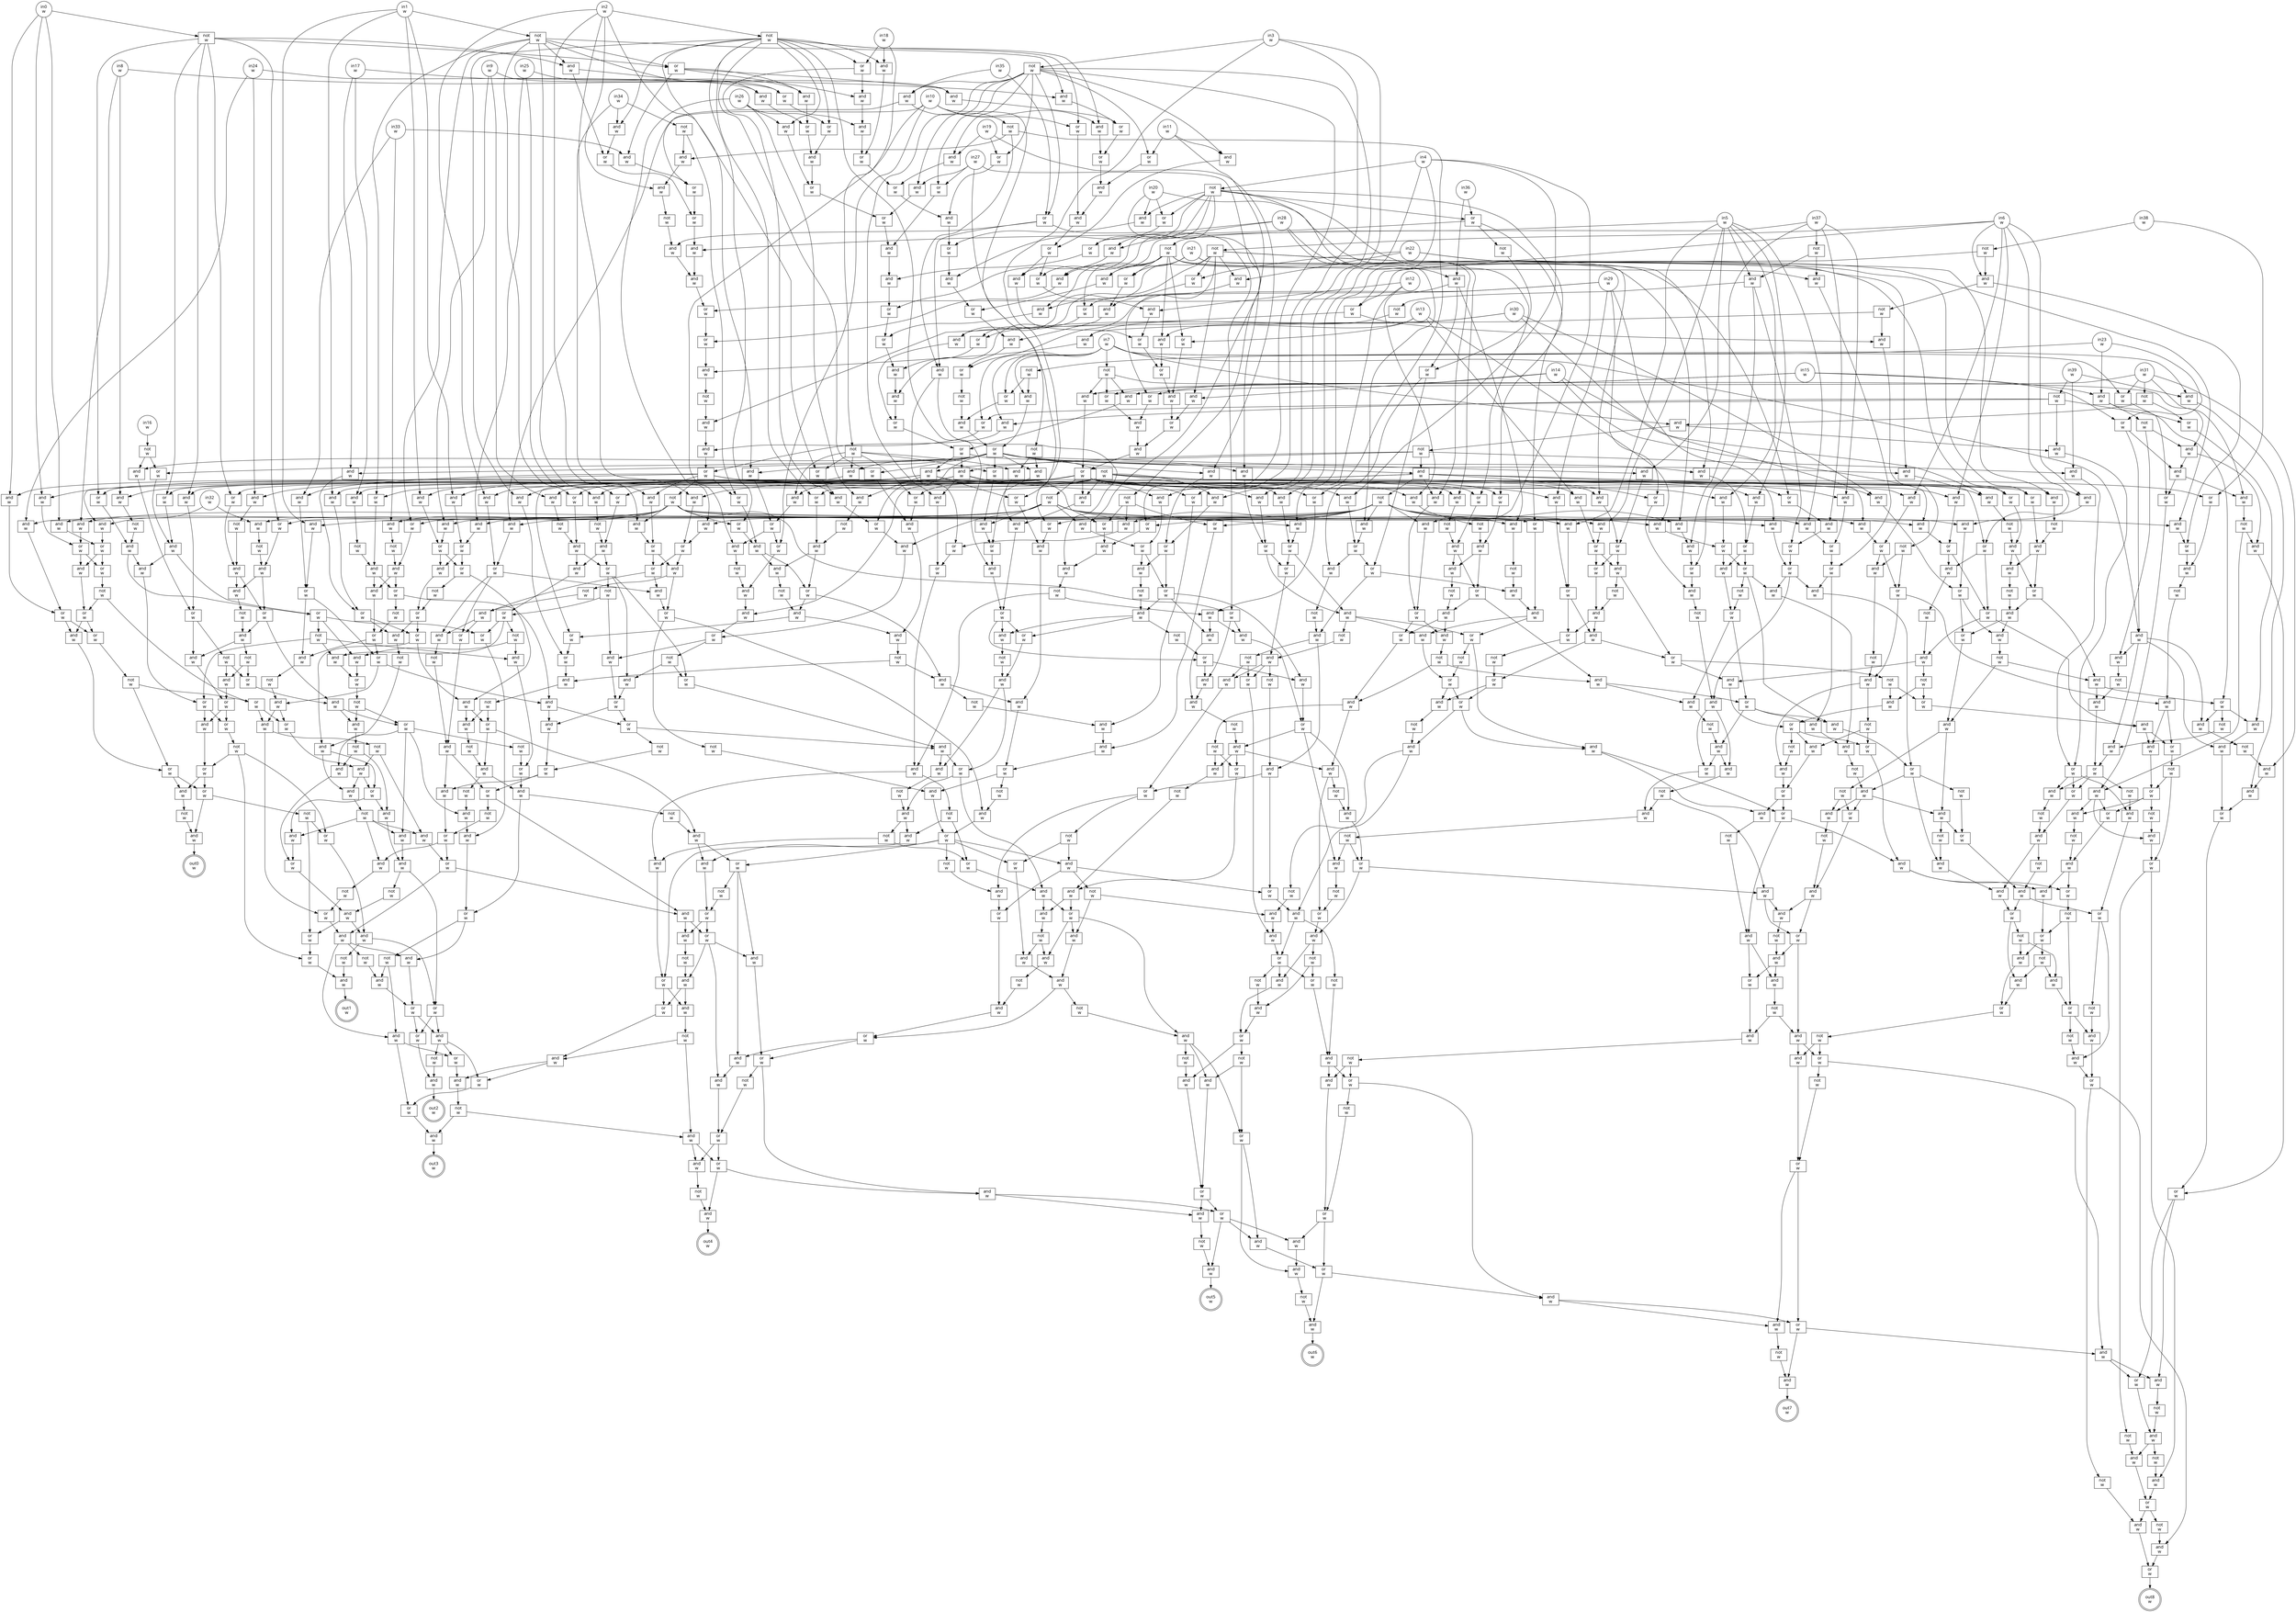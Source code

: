 digraph circuit{
	node [style = filled, fillcolor = white,shape=rect, fontname=geneva]
	g0 [label="in0\nw",shape=circle,fillcolor=white]
	g1 [label="in1\nw",shape=circle,fillcolor=white]
	g2 [label="in2\nw",shape=circle,fillcolor=white]
	g3 [label="in3\nw",shape=circle,fillcolor=white]
	g4 [label="in4\nw",shape=circle,fillcolor=white]
	g5 [label="in5\nw",shape=circle,fillcolor=white]
	g6 [label="in6\nw",shape=circle,fillcolor=white]
	g7 [label="in7\nw",shape=circle,fillcolor=white]
	g8 [label="in8\nw",shape=circle,fillcolor=white]
	g9 [label="in9\nw",shape=circle,fillcolor=white]
	g10 [label="in10\nw",shape=circle,fillcolor=white]
	g11 [label="in11\nw",shape=circle,fillcolor=white]
	g12 [label="in12\nw",shape=circle,fillcolor=white]
	g13 [label="in13\nw",shape=circle,fillcolor=white]
	g14 [label="in14\nw",shape=circle,fillcolor=white]
	g15 [label="in15\nw",shape=circle,fillcolor=white]
	g16 [label="in16\nw",shape=circle,fillcolor=white]
	g17 [label="in17\nw",shape=circle,fillcolor=white]
	g18 [label="in18\nw",shape=circle,fillcolor=white]
	g19 [label="in19\nw",shape=circle,fillcolor=white]
	g20 [label="in20\nw",shape=circle,fillcolor=white]
	g21 [label="in21\nw",shape=circle,fillcolor=white]
	g22 [label="in22\nw",shape=circle,fillcolor=white]
	g23 [label="in23\nw",shape=circle,fillcolor=white]
	g24 [label="in24\nw",shape=circle,fillcolor=white]
	g25 [label="in25\nw",shape=circle,fillcolor=white]
	g26 [label="in26\nw",shape=circle,fillcolor=white]
	g27 [label="in27\nw",shape=circle,fillcolor=white]
	g28 [label="in28\nw",shape=circle,fillcolor=white]
	g29 [label="in29\nw",shape=circle,fillcolor=white]
	g30 [label="in30\nw",shape=circle,fillcolor=white]
	g31 [label="in31\nw",shape=circle,fillcolor=white]
	g32 [label="in32\nw",shape=circle,fillcolor=white]
	g33 [label="in33\nw",shape=circle,fillcolor=white]
	g34 [label="in34\nw",shape=circle,fillcolor=white]
	g35 [label="in35\nw",shape=circle,fillcolor=white]
	g36 [label="in36\nw",shape=circle,fillcolor=white]
	g37 [label="in37\nw",shape=circle,fillcolor=white]
	g38 [label="in38\nw",shape=circle,fillcolor=white]
	g39 [label="in39\nw",shape=circle,fillcolor=white]
	g40 [label="not\nw",fillcolor=white]
	g41 [label="not\nw",fillcolor=white]
	g42 [label="not\nw",fillcolor=white]
	g43 [label="not\nw",fillcolor=white]
	g44 [label="not\nw",fillcolor=white]
	g45 [label="or\nw",fillcolor=white]
	g46 [label="not\nw",fillcolor=white]
	g47 [label="not\nw",fillcolor=white]
	g48 [label="not\nw",fillcolor=white]
	g49 [label="not\nw",fillcolor=white]
	g50 [label="or\nw",fillcolor=white]
	g51 [label="and\nw",fillcolor=white]
	g52 [label="not\nw",fillcolor=white]
	g53 [label="not\nw",fillcolor=white]
	g54 [label="and\nw",fillcolor=white]
	g55 [label="and\nw",fillcolor=white]
	g56 [label="and\nw",fillcolor=white]
	g57 [label="not\nw",fillcolor=white]
	g58 [label="and\nw",fillcolor=white]
	g59 [label="or\nw",fillcolor=white]
	g60 [label="or\nw",fillcolor=white]
	g61 [label="and\nw",fillcolor=white]
	g62 [label="or\nw",fillcolor=white]
	g63 [label="and\nw",fillcolor=white]
	g64 [label="or\nw",fillcolor=white]
	g65 [label="and\nw",fillcolor=white]
	g66 [label="and\nw",fillcolor=white]
	g67 [label="not\nw",fillcolor=white]
	g68 [label="and\nw",fillcolor=white]
	g69 [label="not\nw",fillcolor=white]
	g70 [label="and\nw",fillcolor=white]
	g71 [label="or\nw",fillcolor=white]
	g72 [label="and\nw",fillcolor=white]
	g73 [label="and\nw",fillcolor=white]
	g74 [label="and\nw",fillcolor=white]
	g75 [label="and\nw",fillcolor=white]
	g76 [label="not\nw",fillcolor=white]
	g77 [label="or\nw",fillcolor=white]
	g78 [label="and\nw",fillcolor=white]
	g79 [label="and\nw",fillcolor=white]
	g80 [label="not\nw",fillcolor=white]
	g81 [label="or\nw",fillcolor=white]
	g82 [label="and\nw",fillcolor=white]
	g83 [label="or\nw",fillcolor=white]
	g84 [label="and\nw",fillcolor=white]
	g85 [label="and\nw",fillcolor=white]
	g86 [label="or\nw",fillcolor=white]
	g87 [label="and\nw",fillcolor=white]
	g88 [label="or\nw",fillcolor=white]
	g89 [label="and\nw",fillcolor=white]
	g90 [label="not\nw",fillcolor=white]
	g91 [label="and\nw",fillcolor=white]
	g92 [label="not\nw",fillcolor=white]
	g93 [label="and\nw",fillcolor=white]
	g94 [label="not\nw",fillcolor=white]
	g95 [label="and\nw",fillcolor=white]
	g96 [label="not\nw",fillcolor=white]
	g97 [label="and\nw",fillcolor=white]
	g98 [label="or\nw",fillcolor=white]
	g99 [label="and\nw",fillcolor=white]
	g100 [label="or\nw",fillcolor=white]
	g101 [label="and\nw",fillcolor=white]
	g102 [label="or\nw",fillcolor=white]
	g103 [label="and\nw",fillcolor=white]
	g104 [label="and\nw",fillcolor=white]
	g105 [label="and\nw",fillcolor=white]
	g106 [label="not\nw",fillcolor=white]
	g107 [label="or\nw",fillcolor=white]
	g108 [label="and\nw",fillcolor=white]
	g109 [label="and\nw",fillcolor=white]
	g110 [label="or\nw",fillcolor=white]
	g111 [label="not\nw",fillcolor=white]
	g112 [label="or\nw",fillcolor=white]
	g113 [label="or\nw",fillcolor=white]
	g114 [label="and\nw",fillcolor=white]
	g115 [label="not\nw",fillcolor=white]
	g116 [label="and\nw",fillcolor=white]
	g117 [label="or\nw",fillcolor=white]
	g118 [label="and\nw",fillcolor=white]
	g119 [label="not\nw",fillcolor=white]
	g120 [label="and\nw",fillcolor=white]
	g121 [label="or\nw",fillcolor=white]
	g122 [label="and\nw",fillcolor=white]
	g123 [label="or\nw",fillcolor=white]
	g124 [label="and\nw",fillcolor=white]
	g125 [label="or\nw",fillcolor=white]
	g126 [label="and\nw",fillcolor=white]
	g127 [label="not\nw",fillcolor=white]
	g128 [label="or\nw",fillcolor=white]
	g129 [label="and\nw",fillcolor=white]
	g130 [label="and\nw",fillcolor=white]
	g131 [label="and\nw",fillcolor=white]
	g132 [label="or\nw",fillcolor=white]
	g133 [label="or\nw",fillcolor=white]
	g134 [label="and\nw",fillcolor=white]
	g135 [label="and\nw",fillcolor=white]
	g136 [label="not\nw",fillcolor=white]
	g137 [label="and\nw",fillcolor=white]
	g138 [label="or\nw",fillcolor=white]
	g139 [label="and\nw",fillcolor=white]
	g140 [label="not\nw",fillcolor=white]
	g141 [label="and\nw",fillcolor=white]
	g142 [label="and\nw",fillcolor=white]
	g143 [label="not\nw",fillcolor=white]
	g144 [label="or\nw",fillcolor=white]
	g145 [label="and\nw",fillcolor=white]
	g146 [label="or\nw",fillcolor=white]
	g147 [label="and\nw",fillcolor=white]
	g148 [label="or\nw",fillcolor=white]
	g149 [label="or\nw",fillcolor=white]
	g150 [label="and\nw",fillcolor=white]
	g151 [label="and\nw",fillcolor=white]
	g152 [label="or\nw",fillcolor=white]
	g153 [label="or\nw",fillcolor=white]
	g154 [label="and\nw",fillcolor=white]
	g155 [label="and\nw",fillcolor=white]
	g156 [label="or\nw",fillcolor=white]
	g157 [label="or\nw",fillcolor=white]
	g158 [label="and\nw",fillcolor=white]
	g159 [label="and\nw",fillcolor=white]
	g160 [label="not\nw",fillcolor=white]
	g161 [label="or\nw",fillcolor=white]
	g162 [label="and\nw",fillcolor=white]
	g163 [label="not\nw",fillcolor=white]
	g164 [label="and\nw",fillcolor=white]
	g165 [label="or\nw",fillcolor=white]
	g166 [label="and\nw",fillcolor=white]
	g167 [label="or\nw",fillcolor=white]
	g168 [label="and\nw",fillcolor=white]
	g169 [label="and\nw",fillcolor=white]
	g170 [label="and\nw",fillcolor=white]
	g171 [label="and\nw",fillcolor=white]
	g172 [label="and\nw",fillcolor=white]
	g173 [label="not\nw",fillcolor=white]
	g174 [label="or\nw",fillcolor=white]
	g175 [label="and\nw",fillcolor=white]
	g176 [label="and\nw",fillcolor=white]
	g177 [label="and\nw",fillcolor=white]
	g178 [label="not\nw",fillcolor=white]
	g179 [label="and\nw",fillcolor=white]
	g180 [label="or\nw",fillcolor=white]
	g181 [label="and\nw",fillcolor=white]
	g182 [label="or\nw",fillcolor=white]
	g183 [label="and\nw",fillcolor=white]
	g184 [label="or\nw",fillcolor=white]
	g185 [label="or\nw",fillcolor=white]
	g186 [label="and\nw",fillcolor=white]
	g187 [label="and\nw",fillcolor=white]
	g188 [label="or\nw",fillcolor=white]
	g189 [label="or\nw",fillcolor=white]
	g190 [label="or\nw",fillcolor=white]
	g191 [label="and\nw",fillcolor=white]
	g192 [label="and\nw",fillcolor=white]
	g193 [label="not\nw",fillcolor=white]
	g194 [label="and\nw",fillcolor=white]
	g195 [label="not\nw",fillcolor=white]
	g196 [label="and\nw",fillcolor=white]
	g197 [label="and\nw",fillcolor=white]
	g198 [label="or\nw",fillcolor=white]
	g199 [label="and\nw",fillcolor=white]
	g200 [label="not\nw",fillcolor=white]
	g201 [label="or\nw",fillcolor=white]
	g202 [label="and\nw",fillcolor=white]
	g203 [label="not\nw",fillcolor=white]
	g204 [label="and\nw",fillcolor=white]
	g205 [label="or\nw",fillcolor=white]
	g206 [label="and\nw",fillcolor=white]
	g207 [label="and\nw",fillcolor=white]
	g208 [label="and\nw",fillcolor=white]
	g209 [label="or\nw",fillcolor=white]
	g210 [label="and\nw",fillcolor=white]
	g211 [label="and\nw",fillcolor=white]
	g212 [label="or\nw",fillcolor=white]
	g213 [label="and\nw",fillcolor=white]
	g214 [label="or\nw",fillcolor=white]
	g215 [label="or\nw",fillcolor=white]
	g216 [label="and\nw",fillcolor=white]
	g217 [label="and\nw",fillcolor=white]
	g218 [label="or\nw",fillcolor=white]
	g219 [label="or\nw",fillcolor=white]
	g220 [label="and\nw",fillcolor=white]
	g221 [label="or\nw",fillcolor=white]
	g222 [label="or\nw",fillcolor=white]
	g223 [label="or\nw",fillcolor=white]
	g224 [label="and\nw",fillcolor=white]
	g225 [label="not\nw",fillcolor=white]
	g226 [label="and\nw",fillcolor=white]
	g227 [label="and\nw",fillcolor=white]
	g228 [label="or\nw",fillcolor=white]
	g229 [label="and\nw",fillcolor=white]
	g230 [label="not\nw",fillcolor=white]
	g231 [label="or\nw",fillcolor=white]
	g232 [label="and\nw",fillcolor=white]
	g233 [label="not\nw",fillcolor=white]
	g234 [label="and\nw",fillcolor=white]
	g235 [label="or\nw",fillcolor=white]
	g236 [label="and\nw",fillcolor=white]
	g237 [label="or\nw",fillcolor=white]
	g238 [label="or\nw",fillcolor=white]
	g239 [label="and\nw",fillcolor=white]
	g240 [label="and\nw",fillcolor=white]
	g241 [label="or\nw",fillcolor=white]
	g242 [label="or\nw",fillcolor=white]
	g243 [label="and\nw",fillcolor=white]
	g244 [label="and\nw",fillcolor=white]
	g245 [label="or\nw",fillcolor=white]
	g246 [label="or\nw",fillcolor=white]
	g247 [label="and\nw",fillcolor=white]
	g248 [label="or\nw",fillcolor=white]
	g249 [label="and\nw",fillcolor=white]
	g250 [label="or\nw",fillcolor=white]
	g251 [label="not\nw",fillcolor=white]
	g252 [label="and\nw",fillcolor=white]
	g253 [label="and\nw",fillcolor=white]
	g254 [label="and\nw",fillcolor=white]
	g255 [label="and\nw",fillcolor=white]
	g256 [label="and\nw",fillcolor=white]
	g257 [label="and\nw",fillcolor=white]
	g258 [label="and\nw",fillcolor=white]
	g259 [label="and\nw",fillcolor=white]
	g260 [label="and\nw",fillcolor=white]
	g261 [label="or\nw",fillcolor=white]
	g262 [label="and\nw",fillcolor=white]
	g263 [label="not\nw",fillcolor=white]
	g264 [label="and\nw",fillcolor=white]
	g265 [label="or\nw",fillcolor=white]
	g266 [label="and\nw",fillcolor=white]
	g267 [label="or\nw",fillcolor=white]
	g268 [label="not\nw",fillcolor=white]
	g269 [label="or\nw",fillcolor=white]
	g270 [label="or\nw",fillcolor=white]
	g271 [label="and\nw",fillcolor=white]
	g272 [label="not\nw",fillcolor=white]
	g273 [label="and\nw",fillcolor=white]
	g274 [label="or\nw",fillcolor=white]
	g275 [label="not\nw",fillcolor=white]
	g276 [label="and\nw",fillcolor=white]
	g277 [label="or\nw",fillcolor=white]
	g278 [label="not\nw",fillcolor=white]
	g279 [label="and\nw",fillcolor=white]
	g280 [label="or\nw",fillcolor=white]
	g281 [label="and\nw",fillcolor=white]
	g282 [label="or\nw",fillcolor=white]
	g283 [label="or\nw",fillcolor=white]
	g284 [label="and\nw",fillcolor=white]
	g285 [label="not\nw",fillcolor=white]
	g286 [label="and\nw",fillcolor=white]
	g287 [label="and\nw",fillcolor=white]
	g288 [label="or\nw",fillcolor=white]
	g289 [label="and\nw",fillcolor=white]
	g290 [label="or\nw",fillcolor=white]
	g291 [label="and\nw",fillcolor=white]
	g292 [label="or\nw",fillcolor=white]
	g293 [label="and\nw",fillcolor=white]
	g294 [label="or\nw",fillcolor=white]
	g295 [label="or\nw",fillcolor=white]
	g296 [label="and\nw",fillcolor=white]
	g297 [label="not\nw",fillcolor=white]
	g298 [label="and\nw",fillcolor=white]
	g299 [label="and\nw",fillcolor=white]
	g300 [label="and\nw",fillcolor=white]
	g301 [label="or\nw",fillcolor=white]
	g302 [label="or\nw",fillcolor=white]
	g303 [label="and\nw",fillcolor=white]
	g304 [label="and\nw",fillcolor=white]
	g305 [label="or\nw",fillcolor=white]
	g306 [label="or\nw",fillcolor=white]
	g307 [label="and\nw",fillcolor=white]
	g308 [label="not\nw",fillcolor=white]
	g309 [label="and\nw",fillcolor=white]
	g310 [label="and\nw",fillcolor=white]
	g311 [label="or\nw",fillcolor=white]
	g312 [label="not\nw",fillcolor=white]
	g313 [label="and\nw",fillcolor=white]
	g314 [label="and\nw",fillcolor=white]
	g315 [label="not\nw",fillcolor=white]
	g316 [label="and\nw",fillcolor=white]
	g317 [label="and\nw",fillcolor=white]
	g318 [label="not\nw",fillcolor=white]
	g319 [label="or\nw",fillcolor=white]
	g320 [label="and\nw",fillcolor=white]
	g321 [label="and\nw",fillcolor=white]
	g322 [label="or\nw",fillcolor=white]
	g323 [label="or\nw",fillcolor=white]
	g324 [label="or\nw",fillcolor=white]
	g325 [label="and\nw",fillcolor=white]
	g326 [label="not\nw",fillcolor=white]
	g327 [label="and\nw",fillcolor=white]
	g328 [label="and\nw",fillcolor=white]
	g329 [label="and\nw",fillcolor=white]
	g330 [label="and\nw",fillcolor=white]
	g331 [label="or\nw",fillcolor=white]
	g332 [label="and\nw",fillcolor=white]
	g333 [label="or\nw",fillcolor=white]
	g334 [label="and\nw",fillcolor=white]
	g335 [label="or\nw",fillcolor=white]
	g336 [label="not\nw",fillcolor=white]
	g337 [label="or\nw",fillcolor=white]
	g338 [label="and\nw",fillcolor=white]
	g339 [label="or\nw",fillcolor=white]
	g340 [label="not\nw",fillcolor=white]
	g341 [label="or\nw",fillcolor=white]
	g342 [label="or\nw",fillcolor=white]
	g343 [label="and\nw",fillcolor=white]
	g344 [label="or\nw",fillcolor=white]
	g345 [label="and\nw",fillcolor=white]
	g346 [label="or\nw",fillcolor=white]
	g347 [label="or\nw",fillcolor=white]
	g348 [label="and\nw",fillcolor=white]
	g349 [label="and\nw",fillcolor=white]
	g350 [label="or\nw",fillcolor=white]
	g351 [label="not\nw",fillcolor=white]
	g352 [label="not\nw",fillcolor=white]
	g353 [label="and\nw",fillcolor=white]
	g354 [label="and\nw",fillcolor=white]
	g355 [label="not\nw",fillcolor=white]
	g356 [label="or\nw",fillcolor=white]
	g357 [label="and\nw",fillcolor=white]
	g358 [label="or\nw",fillcolor=white]
	g359 [label="and\nw",fillcolor=white]
	g360 [label="or\nw",fillcolor=white]
	g361 [label="and\nw",fillcolor=white]
	g362 [label="not\nw",fillcolor=white]
	g363 [label="and\nw",fillcolor=white]
	g364 [label="or\nw",fillcolor=white]
	g365 [label="and\nw",fillcolor=white]
	g366 [label="and\nw",fillcolor=white]
	g367 [label="and\nw",fillcolor=white]
	g368 [label="or\nw",fillcolor=white]
	g369 [label="or\nw",fillcolor=white]
	g370 [label="and\nw",fillcolor=white]
	g371 [label="or\nw",fillcolor=white]
	g372 [label="and\nw",fillcolor=white]
	g373 [label="not\nw",fillcolor=white]
	g374 [label="and\nw",fillcolor=white]
	g375 [label="or\nw",fillcolor=white]
	g376 [label="and\nw",fillcolor=white]
	g377 [label="or\nw",fillcolor=white]
	g378 [label="or\nw",fillcolor=white]
	g379 [label="and\nw",fillcolor=white]
	g380 [label="or\nw",fillcolor=white]
	g381 [label="and\nw",fillcolor=white]
	g382 [label="or\nw",fillcolor=white]
	g383 [label="and\nw",fillcolor=white]
	g384 [label="or\nw",fillcolor=white]
	g385 [label="not\nw",fillcolor=white]
	g386 [label="and\nw",fillcolor=white]
	g387 [label="or\nw",fillcolor=white]
	g388 [label="not\nw",fillcolor=white]
	g389 [label="and\nw",fillcolor=white]
	g390 [label="or\nw",fillcolor=white]
	g391 [label="and\nw",fillcolor=white]
	g392 [label="not\nw",fillcolor=white]
	g393 [label="and\nw",fillcolor=white]
	g394 [label="or\nw",fillcolor=white]
	g395 [label="not\nw",fillcolor=white]
	g396 [label="and\nw",fillcolor=white]
	g397 [label="or\nw",fillcolor=white]
	g398 [label="and\nw",fillcolor=white]
	g399 [label="not\nw",fillcolor=white]
	g400 [label="or\nw",fillcolor=white]
	g401 [label="and\nw",fillcolor=white]
	g402 [label="and\nw",fillcolor=white]
	g403 [label="not\nw",fillcolor=white]
	g404 [label="or\nw",fillcolor=white]
	g405 [label="and\nw",fillcolor=white]
	g406 [label="and\nw",fillcolor=white]
	g407 [label="and\nw",fillcolor=white]
	g408 [label="and\nw",fillcolor=white]
	g409 [label="or\nw",fillcolor=white]
	g410 [label="and\nw",fillcolor=white]
	g411 [label="and\nw",fillcolor=white]
	g412 [label="and\nw",fillcolor=white]
	g413 [label="or\nw",fillcolor=white]
	g414 [label="and\nw",fillcolor=white]
	g415 [label="not\nw",fillcolor=white]
	g416 [label="and\nw",fillcolor=white]
	g417 [label="or\nw",fillcolor=white]
	g418 [label="and\nw",fillcolor=white]
	g419 [label="not\nw",fillcolor=white]
	g420 [label="and\nw",fillcolor=white]
	g421 [label="and\nw",fillcolor=white]
	g422 [label="not\nw",fillcolor=white]
	g423 [label="and\nw",fillcolor=white]
	g424 [label="or\nw",fillcolor=white]
	g425 [label="and\nw",fillcolor=white]
	g426 [label="not\nw",fillcolor=white]
	g427 [label="and\nw",fillcolor=white]
	g428 [label="and\nw",fillcolor=white]
	g429 [label="and\nw",fillcolor=white]
	g430 [label="and\nw",fillcolor=white]
	g431 [label="or\nw",fillcolor=white]
	g432 [label="and\nw",fillcolor=white]
	g433 [label="not\nw",fillcolor=white]
	g434 [label="and\nw",fillcolor=white]
	g435 [label="or\nw",fillcolor=white]
	g436 [label="and\nw",fillcolor=white]
	g437 [label="not\nw",fillcolor=white]
	g438 [label="and\nw",fillcolor=white]
	g439 [label="and\nw",fillcolor=white]
	g440 [label="not\nw",fillcolor=white]
	g441 [label="and\nw",fillcolor=white]
	g442 [label="and\nw",fillcolor=white]
	g443 [label="or\nw",fillcolor=white]
	g444 [label="and\nw",fillcolor=white]
	g445 [label="and\nw",fillcolor=white]
	g446 [label="and\nw",fillcolor=white]
	g447 [label="not\nw",fillcolor=white]
	g448 [label="and\nw",fillcolor=white]
	g449 [label="and\nw",fillcolor=white]
	g450 [label="or\nw",fillcolor=white]
	g451 [label="or\nw",fillcolor=white]
	g452 [label="not\nw",fillcolor=white]
	g453 [label="and\nw",fillcolor=white]
	g454 [label="or\nw",fillcolor=white]
	g455 [label="or\nw",fillcolor=white]
	g456 [label="and\nw",fillcolor=white]
	g457 [label="not\nw",fillcolor=white]
	g458 [label="and\nw",fillcolor=white]
	g459 [label="not\nw",fillcolor=white]
	g460 [label="not\nw",fillcolor=white]
	g461 [label="and\nw",fillcolor=white]
	g462 [label="or\nw",fillcolor=white]
	g463 [label="and\nw",fillcolor=white]
	g464 [label="not\nw",fillcolor=white]
	g465 [label="or\nw",fillcolor=white]
	g466 [label="and\nw",fillcolor=white]
	g467 [label="and\nw",fillcolor=white]
	g468 [label="or\nw",fillcolor=white]
	g469 [label="and\nw",fillcolor=white]
	g470 [label="not\nw",fillcolor=white]
	g471 [label="or\nw",fillcolor=white]
	g472 [label="and\nw",fillcolor=white]
	g473 [label="or\nw",fillcolor=white]
	g474 [label="and\nw",fillcolor=white]
	g475 [label="not\nw",fillcolor=white]
	g476 [label="and\nw",fillcolor=white]
	g477 [label="and\nw",fillcolor=white]
	g478 [label="and\nw",fillcolor=white]
	g479 [label="or\nw",fillcolor=white]
	g480 [label="and\nw",fillcolor=white]
	g481 [label="and\nw",fillcolor=white]
	g482 [label="or\nw",fillcolor=white]
	g483 [label="or\nw",fillcolor=white]
	g484 [label="and\nw",fillcolor=white]
	g485 [label="not\nw",fillcolor=white]
	g486 [label="and\nw",fillcolor=white]
	g487 [label="and\nw",fillcolor=white]
	g488 [label="or\nw",fillcolor=white]
	g489 [label="and\nw",fillcolor=white]
	g490 [label="not\nw",fillcolor=white]
	g491 [label="and\nw",fillcolor=white]
	g492 [label="or\nw",fillcolor=white]
	g493 [label="and\nw",fillcolor=white]
	g494 [label="or\nw",fillcolor=white]
	g495 [label="not\nw",fillcolor=white]
	g496 [label="or\nw",fillcolor=white]
	g497 [label="and\nw",fillcolor=white]
	g498 [label="or\nw",fillcolor=white]
	g499 [label="not\nw",fillcolor=white]
	g500 [label="or\nw",fillcolor=white]
	g501 [label="or\nw",fillcolor=white]
	g502 [label="and\nw",fillcolor=white]
	g503 [label="and\nw",fillcolor=white]
	g504 [label="not\nw",fillcolor=white]
	g505 [label="or\nw",fillcolor=white]
	g506 [label="and\nw",fillcolor=white]
	g507 [label="not\nw",fillcolor=white]
	g508 [label="or\nw",fillcolor=white]
	g509 [label="and\nw",fillcolor=white]
	g510 [label="and\nw",fillcolor=white]
	g511 [label="or\nw",fillcolor=white]
	g512 [label="or\nw",fillcolor=white]
	g513 [label="or\nw",fillcolor=white]
	g514 [label="and\nw",fillcolor=white]
	g515 [label="and\nw",fillcolor=white]
	g516 [label="not\nw",fillcolor=white]
	g517 [label="and\nw",fillcolor=white]
	g518 [label="not\nw",fillcolor=white]
	g519 [label="and\nw",fillcolor=white]
	g520 [label="not\nw",fillcolor=white]
	g521 [label="or\nw",fillcolor=white]
	g522 [label="and\nw",fillcolor=white]
	g523 [label="not\nw",fillcolor=white]
	g524 [label="and\nw",fillcolor=white]
	g525 [label="and\nw",fillcolor=white]
	g526 [label="not\nw",fillcolor=white]
	g527 [label="and\nw",fillcolor=white]
	g528 [label="and\nw",fillcolor=white]
	g529 [label="or\nw",fillcolor=white]
	g530 [label="and\nw",fillcolor=white]
	g531 [label="not\nw",fillcolor=white]
	g532 [label="and\nw",fillcolor=white]
	g533 [label="or\nw",fillcolor=white]
	g534 [label="not\nw",fillcolor=white]
	g535 [label="or\nw",fillcolor=white]
	g536 [label="and\nw",fillcolor=white]
	g537 [label="and\nw",fillcolor=white]
	g538 [label="or\nw",fillcolor=white]
	g539 [label="and\nw",fillcolor=white]
	g540 [label="or\nw",fillcolor=white]
	g541 [label="and\nw",fillcolor=white]
	g542 [label="or\nw",fillcolor=white]
	g543 [label="and\nw",fillcolor=white]
	g544 [label="not\nw",fillcolor=white]
	g545 [label="or\nw",fillcolor=white]
	g546 [label="and\nw",fillcolor=white]
	g547 [label="not\nw",fillcolor=white]
	g548 [label="or\nw",fillcolor=white]
	g549 [label="and\nw",fillcolor=white]
	g550 [label="or\nw",fillcolor=white]
	g551 [label="and\nw",fillcolor=white]
	g552 [label="not\nw",fillcolor=white]
	g553 [label="and\nw",fillcolor=white]
	g554 [label="or\nw",fillcolor=white]
	g555 [label="and\nw",fillcolor=white]
	g556 [label="not\nw",fillcolor=white]
	g557 [label="and\nw",fillcolor=white]
	g558 [label="and\nw",fillcolor=white]
	g559 [label="not\nw",fillcolor=white]
	g560 [label="and\nw",fillcolor=white]
	g561 [label="or\nw",fillcolor=white]
	g562 [label="or\nw",fillcolor=white]
	g563 [label="and\nw",fillcolor=white]
	g564 [label="and\nw",fillcolor=white]
	g565 [label="or\nw",fillcolor=white]
	g566 [label="and\nw",fillcolor=white]
	g567 [label="and\nw",fillcolor=white]
	g568 [label="not\nw",fillcolor=white]
	g569 [label="and\nw",fillcolor=white]
	g570 [label="or\nw",fillcolor=white]
	g571 [label="and\nw",fillcolor=white]
	g572 [label="not\nw",fillcolor=white]
	g573 [label="and\nw",fillcolor=white]
	g574 [label="or\nw",fillcolor=white]
	g575 [label="and\nw",fillcolor=white]
	g576 [label="not\nw",fillcolor=white]
	g577 [label="and\nw",fillcolor=white]
	g578 [label="not\nw",fillcolor=white]
	g579 [label="and\nw",fillcolor=white]
	g580 [label="not\nw",fillcolor=white]
	g581 [label="and\nw",fillcolor=white]
	g582 [label="and\nw",fillcolor=white]
	g583 [label="or\nw",fillcolor=white]
	g584 [label="and\nw",fillcolor=white]
	g585 [label="and\nw",fillcolor=white]
	g586 [label="or\nw",fillcolor=white]
	g587 [label="not\nw",fillcolor=white]
	g588 [label="or\nw",fillcolor=white]
	g589 [label="not\nw",fillcolor=white]
	g590 [label="or\nw",fillcolor=white]
	g591 [label="and\nw",fillcolor=white]
	g592 [label="and\nw",fillcolor=white]
	g593 [label="or\nw",fillcolor=white]
	g594 [label="not\nw",fillcolor=white]
	g595 [label="and\nw",fillcolor=white]
	g596 [label="or\nw",fillcolor=white]
	g597 [label="and\nw",fillcolor=white]
	g598 [label="not\nw",fillcolor=white]
	g599 [label="and\nw",fillcolor=white]
	g600 [label="or\nw",fillcolor=white]
	g601 [label="and\nw",fillcolor=white]
	g602 [label="not\nw",fillcolor=white]
	g603 [label="and\nw",fillcolor=white]
	g604 [label="or\nw",fillcolor=white]
	g605 [label="and\nw",fillcolor=white]
	g606 [label="and\nw",fillcolor=white]
	g607 [label="or\nw",fillcolor=white]
	g608 [label="not\nw",fillcolor=white]
	g609 [label="and\nw",fillcolor=white]
	g610 [label="not\nw",fillcolor=white]
	g611 [label="or\nw",fillcolor=white]
	g612 [label="and\nw",fillcolor=white]
	g613 [label="or\nw",fillcolor=white]
	g614 [label="and\nw",fillcolor=white]
	g615 [label="not\nw",fillcolor=white]
	g616 [label="or\nw",fillcolor=white]
	g617 [label="and\nw",fillcolor=white]
	g618 [label="and\nw",fillcolor=white]
	g619 [label="or\nw",fillcolor=white]
	g620 [label="not\nw",fillcolor=white]
	g621 [label="or\nw",fillcolor=white]
	g622 [label="not\nw",fillcolor=white]
	g623 [label="or\nw",fillcolor=white]
	g624 [label="and\nw",fillcolor=white]
	g625 [label="not\nw",fillcolor=white]
	g626 [label="or\nw",fillcolor=white]
	g627 [label="and\nw",fillcolor=white]
	g628 [label="and\nw",fillcolor=white]
	g629 [label="not\nw",fillcolor=white]
	g630 [label="not\nw",fillcolor=white]
	g631 [label="and\nw",fillcolor=white]
	g632 [label="and\nw",fillcolor=white]
	g633 [label="or\nw",fillcolor=white]
	g634 [label="not\nw",fillcolor=white]
	g635 [label="and\nw",fillcolor=white]
	g636 [label="and\nw",fillcolor=white]
	g637 [label="or\nw",fillcolor=white]
	g638 [label="and\nw",fillcolor=white]
	g639 [label="or\nw",fillcolor=white]
	g640 [label="and\nw",fillcolor=white]
	g641 [label="not\nw",fillcolor=white]
	g642 [label="or\nw",fillcolor=white]
	g643 [label="and\nw",fillcolor=white]
	g644 [label="not\nw",fillcolor=white]
	g645 [label="or\nw",fillcolor=white]
	g646 [label="and\nw",fillcolor=white]
	g647 [label="and\nw",fillcolor=white]
	g648 [label="not\nw",fillcolor=white]
	g649 [label="or\nw",fillcolor=white]
	g650 [label="and\nw",fillcolor=white]
	g651 [label="not\nw",fillcolor=white]
	g652 [label="or\nw",fillcolor=white]
	g653 [label="and\nw",fillcolor=white]
	g654 [label="and\nw",fillcolor=white]
	g655 [label="not\nw",fillcolor=white]
	g656 [label="or\nw",fillcolor=white]
	g657 [label="and\nw",fillcolor=white]
	g658 [label="and\nw",fillcolor=white]
	g659 [label="not\nw",fillcolor=white]
	g660 [label="and\nw",fillcolor=white]
	g661 [label="or\nw",fillcolor=white]
	g662 [label="and\nw",fillcolor=white]
	g663 [label="not\nw",fillcolor=white]
	g664 [label="and\nw",fillcolor=white]
	g665 [label="or\nw",fillcolor=white]
	g666 [label="or\nw",fillcolor=white]
	g667 [label="or\nw",fillcolor=white]
	g668 [label="and\nw",fillcolor=white]
	g669 [label="and\nw",fillcolor=white]
	g670 [label="or\nw",fillcolor=white]
	g671 [label="not\nw",fillcolor=white]
	g672 [label="and\nw",fillcolor=white]
	g673 [label="and\nw",fillcolor=white]
	g674 [label="not\nw",fillcolor=white]
	g675 [label="and\nw",fillcolor=white]
	g676 [label="or\nw",fillcolor=white]
	g677 [label="and\nw",fillcolor=white]
	g678 [label="not\nw",fillcolor=white]
	g679 [label="and\nw",fillcolor=white]
	g680 [label="and\nw",fillcolor=white]
	g681 [label="not\nw",fillcolor=white]
	g682 [label="or\nw",fillcolor=white]
	g683 [label="and\nw",fillcolor=white]
	g684 [label="and\nw",fillcolor=white]
	g685 [label="or\nw",fillcolor=white]
	g686 [label="and\nw",fillcolor=white]
	g687 [label="or\nw",fillcolor=white]
	g688 [label="not\nw",fillcolor=white]
	g689 [label="not\nw",fillcolor=white]
	g690 [label="and\nw",fillcolor=white]
	g691 [label="and\nw",fillcolor=white]
	g692 [label="or\nw",fillcolor=white]
	g693 [label="not\nw",fillcolor=white]
	g694 [label="and\nw",fillcolor=white]
	g695 [label="or\nw",fillcolor=white]
	g696 [label="and\nw",fillcolor=white]
	g697 [label="not\nw",fillcolor=white]
	g698 [label="or\nw",fillcolor=white]
	g699 [label="and\nw",fillcolor=white]
	g700 [label="and\nw",fillcolor=white]
	g701 [label="not\nw",fillcolor=white]
	g702 [label="and\nw",fillcolor=white]
	g703 [label="or\nw",fillcolor=white]
	g704 [label="and\nw",fillcolor=white]
	g705 [label="or\nw",fillcolor=white]
	g706 [label="not\nw",fillcolor=white]
	g707 [label="and\nw",fillcolor=white]
	g708 [label="or\nw",fillcolor=white]
	g709 [label="and\nw",fillcolor=white]
	g710 [label="not\nw",fillcolor=white]
	g711 [label="or\nw",fillcolor=white]
	g712 [label="and\nw",fillcolor=white]
	g713 [label="or\nw",fillcolor=white]
	g714 [label="and\nw",fillcolor=white]
	g715 [label="not\nw",fillcolor=white]
	g716 [label="and\nw",fillcolor=white]
	g717 [label="not\nw",fillcolor=white]
	g718 [label="and\nw",fillcolor=white]
	g719 [label="or\nw",fillcolor=white]
	g720 [label="not\nw",fillcolor=white]
	g721 [label="or\nw",fillcolor=white]
	g722 [label="and\nw",fillcolor=white]
	g723 [label="and\nw",fillcolor=white]
	g724 [label="or\nw",fillcolor=white]
	g725 [label="and\nw",fillcolor=white]
	g726 [label="or\nw",fillcolor=white]
	g727 [label="not\nw",fillcolor=white]
	g728 [label="and\nw",fillcolor=white]
	g729 [label="or\nw",fillcolor=white]
	g730 [label="and\nw",fillcolor=white]
	g731 [label="not\nw",fillcolor=white]
	g732 [label="or\nw",fillcolor=white]
	g733 [label="and\nw",fillcolor=white]
	g734 [label="or\nw",fillcolor=white]
	g735 [label="not\nw",fillcolor=white]
	g736 [label="and\nw",fillcolor=white]
	g737 [label="or\nw",fillcolor=white]
	g738 [label="and\nw",fillcolor=white]
	g739 [label="not\nw",fillcolor=white]
	g740 [label="and\nw",fillcolor=white]
	g741 [label="or\nw",fillcolor=white]
	g742 [label="not\nw",fillcolor=white]
	g743 [label="and\nw",fillcolor=white]
	g744 [label="or\nw",fillcolor=white]
	g745 [label="not\nw",fillcolor=white]
	g746 [label="or\nw",fillcolor=white]
	g747 [label="and\nw",fillcolor=white]
	g748 [label="or\nw",fillcolor=white]
	g749 [label="and\nw",fillcolor=white]
	g750 [label="not\nw",fillcolor=white]
	g751 [label="and\nw",fillcolor=white]
	g752 [label="or\nw",fillcolor=white]
	g753 [label="not\nw",fillcolor=white]
	g754 [label="not\nw",fillcolor=white]
	g755 [label="and\nw",fillcolor=white]
	g756 [label="or\nw",fillcolor=white]
	g757 [label="not\nw",fillcolor=white]
	g758 [label="or\nw",fillcolor=white]
	g759 [label="and\nw",fillcolor=white]
	g760 [label="or\nw",fillcolor=white]
	g761 [label="and\nw",fillcolor=white]
	g762 [label="or\nw",fillcolor=white]
	g763 [label="and\nw",fillcolor=white]
	g764 [label="or\nw",fillcolor=white]
	g765 [label="not\nw",fillcolor=white]
	g766 [label="and\nw",fillcolor=white]
	g767 [label="or\nw",fillcolor=white]
	g768 [label="not\nw",fillcolor=white]
	g769 [label="and\nw",fillcolor=white]
	g770 [label="and\nw",fillcolor=white]
	g771 [label="or\nw",fillcolor=white]
	g772 [label="or\nw",fillcolor=white]
	g773 [label="and\nw",fillcolor=white]
	g774 [label="or\nw",fillcolor=white]
	g775 [label="and\nw",fillcolor=white]
	g776 [label="or\nw",fillcolor=white]
	g777 [label="and\nw",fillcolor=white]
	g778 [label="not\nw",fillcolor=white]
	g779 [label="and\nw",fillcolor=white]
	g780 [label="not\nw",fillcolor=white]
	g781 [label="and\nw",fillcolor=white]
	g782 [label="or\nw",fillcolor=white]
	g783 [label="and\nw",fillcolor=white]
	g784 [label="not\nw",fillcolor=white]
	g785 [label="and\nw",fillcolor=white]
	g786 [label="or\nw",fillcolor=white]
	g787 [label="or\nw",fillcolor=white]
	g788 [label="not\nw",fillcolor=white]
	g789 [label="and\nw",fillcolor=white]
	g790 [label="or\nw",fillcolor=white]
	g791 [label="and\nw",fillcolor=white]
	g792 [label="not\nw",fillcolor=white]
	g793 [label="or\nw",fillcolor=white]
	g794 [label="and\nw",fillcolor=white]
	g795 [label="not\nw",fillcolor=white]
	g796 [label="or\nw",fillcolor=white]
	g797 [label="or\nw",fillcolor=white]
	g798 [label="and\nw",fillcolor=white]
	g799 [label="and\nw",fillcolor=white]
	g800 [label="not\nw",fillcolor=white]
	g801 [label="and\nw",fillcolor=white]
	g802 [label="or\nw",fillcolor=white]
	g803 [label="and\nw",fillcolor=white]
	g804 [label="and\nw",fillcolor=white]
	g805 [label="not\nw",fillcolor=white]
	g806 [label="and\nw",fillcolor=white]
	g807 [label="or\nw",fillcolor=white]
	g808 [label="and\nw",fillcolor=white]
	g809 [label="or\nw",fillcolor=white]
	g810 [label="or\nw",fillcolor=white]
	g811 [label="and\nw",fillcolor=white]
	g812 [label="or\nw",fillcolor=white]
	g813 [label="not\nw",fillcolor=white]
	g814 [label="and\nw",fillcolor=white]
	g815 [label="and\nw",fillcolor=white]
	g816 [label="and\nw",fillcolor=white]
	g817 [label="not\nw",fillcolor=white]
	g818 [label="or\nw",fillcolor=white]
	g819 [label="and\nw",fillcolor=white]
	g820 [label="or\nw",fillcolor=white]
	g821 [label="and\nw",fillcolor=white]
	g822 [label="not\nw",fillcolor=white]
	g823 [label="and\nw",fillcolor=white]
	g824 [label="or\nw",fillcolor=white]
	g825 [label="or\nw",fillcolor=white]
	g826 [label="and\nw",fillcolor=white]
	g827 [label="not\nw",fillcolor=white]
	g828 [label="and\nw",fillcolor=white]
	g829 [label="and\nw",fillcolor=white]
	g830 [label="or\nw",fillcolor=white]
	g831 [label="not\nw",fillcolor=white]
	g832 [label="and\nw",fillcolor=white]
	g833 [label="and\nw",fillcolor=white]
	g834 [label="or\nw",fillcolor=white]
	g835 [label="and\nw",fillcolor=white]
	g836 [label="not\nw",fillcolor=white]
	g837 [label="or\nw",fillcolor=white]
	g838 [label="and\nw",fillcolor=white]
	g839 [label="not\nw",fillcolor=white]
	g840 [label="or\nw",fillcolor=white]
	g841 [label="and\nw",fillcolor=white]
	g842 [label="and\nw",fillcolor=white]
	g843 [label="not\nw",fillcolor=white]
	g844 [label="or\nw",fillcolor=white]
	g845 [label="and\nw",fillcolor=white]
	g846 [label="or\nw",fillcolor=white]
	g847 [label="or\nw",fillcolor=white]
	g848 [label="and\nw",fillcolor=white]
	g849 [label="not\nw",fillcolor=white]
	g850 [label="and\nw",fillcolor=white]
	g851 [label="and\nw",fillcolor=white]
	g852 [label="and\nw",fillcolor=white]
	g853 [label="and\nw",fillcolor=white]
	g854 [label="or\nw",fillcolor=white]
	g855 [label="not\nw",fillcolor=white]
	g856 [label="or\nw",fillcolor=white]
	g857 [label="or\nw",fillcolor=white]
	g858 [label="and\nw",fillcolor=white]
	g859 [label="and\nw",fillcolor=white]
	g860 [label="not\nw",fillcolor=white]
	g861 [label="or\nw",fillcolor=white]
	g862 [label="and\nw",fillcolor=white]
	g863 [label="and\nw",fillcolor=white]
	g864 [label="and\nw",fillcolor=white]
	g865 [label="not\nw",fillcolor=white]
	g866 [label="and\nw",fillcolor=white]
	g867 [label="or\nw",fillcolor=white]
	g868 [label="and\nw",fillcolor=white]
	g869 [label="and\nw",fillcolor=white]
	g870 [label="or\nw",fillcolor=white]
	g871 [label="and\nw",fillcolor=white]
	g872 [label="or\nw",fillcolor=white]
	g873 [label="and\nw",fillcolor=white]
	g874 [label="not\nw",fillcolor=white]
	g875 [label="and\nw",fillcolor=white]
	g876 [label="and\nw",fillcolor=white]
	g877 [label="not\nw",fillcolor=white]
	g878 [label="and\nw",fillcolor=white]
	g879 [label="or\nw",fillcolor=white]
	g880 [label="and\nw",fillcolor=white]
	g881 [label="not\nw",fillcolor=white]
	g882 [label="and\nw",fillcolor=white]
	g883 [label="or\nw",fillcolor=white]
	g884 [label="and\nw",fillcolor=white]
	g885 [label="not\nw",fillcolor=white]
	g886 [label="and\nw",fillcolor=white]
	g887 [label="and\nw",fillcolor=white]
	g888 [label="not\nw",fillcolor=white]
	g889 [label="and\nw",fillcolor=white]
	g890 [label="out0\nw",shape=doublecircle,fillcolor=white]
	g891 [label="out1\nw",shape=doublecircle,fillcolor=white]
	g892 [label="out2\nw",shape=doublecircle,fillcolor=white]
	g893 [label="out3\nw",shape=doublecircle,fillcolor=white]
	g894 [label="out4\nw",shape=doublecircle,fillcolor=white]
	g895 [label="out5\nw",shape=doublecircle,fillcolor=white]
	g896 [label="out6\nw",shape=doublecircle,fillcolor=white]
	g897 [label="out7\nw",shape=doublecircle,fillcolor=white]
	g898 [label="out8\nw",shape=doublecircle,fillcolor=white]
	edge [fontname=Geneva,fontcolor=forestgreen]
	g0->g143
	g0->g170
	g0->g260
	g0->g313
	g1->g140
	g1->g171
	g1->g264
	g1->g316
	g1->g389
	g2->g127
	g2->g135
	g2->g138
	g2->g213
	g2->g279
	g2->g321
	g3->g115
	g3->g174
	g3->g281
	g3->g412
	g4->g106
	g4->g175
	g4->g196
	g4->g287
	g4->g427
	g5->g93
	g5->g96
	g5->g204
	g5->g257
	g5->g291
	g5->g329
	g5->g429
	g5->g612
	g6->g80
	g6->g88
	g6->g89
	g6->g211
	g6->g227
	g6->g293
	g6->g430
	g7->g55
	g7->g60
	g7->g61
	g7->g62
	g7->g63
	g7->g64
	g7->g65
	g7->g68
	g7->g69
	g8->g142
	g8->g252
	g8->g262
	g9->g236
	g9->g253
	g9->g271
	g10->g53
	g10->g131
	g10->g132
	g10->g254
	g10->g483
	g10->g484
	g11->g123
	g11->g124
	g11->g255
	g12->g243
	g12->g256
	g12->g284
	g13->g100
	g13->g101
	g13->g258
	g13->g289
	g14->g83
	g14->g85
	g14->g259
	g14->g296
	g15->g50
	g15->g51
	g15->g71
	g15->g72
	g16->g49
	g17->g375
	g17->g391
	g17->g467
	g18->g48
	g18->g133
	g18->g134
	g19->g125
	g19->g126
	g19->g541
	g20->g113
	g20->g114
	g20->g414
	g20->g582
	g21->g102
	g21->g104
	g21->g428
	g21->g636
	g22->g86
	g22->g87
	g22->g432
	g22->g694
	g23->g47
	g23->g50
	g23->g51
	g24->g141
	g24->g159
	g24->g179
	g25->g145
	g25->g162
	g25->g181
	g26->g128
	g26->g129
	g26->g172
	g26->g183
	g27->g46
	g27->g116
	g27->g117
	g27->g185
	g28->g107
	g28->g108
	g28->g197
	g28->g217
	g29->g97
	g29->g98
	g29->g168
	g29->g206
	g29->g223
	g30->g81
	g30->g82
	g30->g176
	g30->g210
	g31->g44
	g31->g64
	g31->g70
	g31->g75
	g31->g448
	g32->g314
	g32->g332
	g33->g234
	g33->g317
	g33->g343
	g34->g43
	g34->g130
	g34->g345
	g35->g118
	g35->g121
	g36->g109
	g36->g110
	g37->g42
	g37->g99
	g37->g208
	g37->g220
	g37->g367
	g38->g41
	g38->g371
	g39->g40
	g39->g58
	g39->g68
	g40->g45
	g40->g56
	g40->g60
	g40->g61
	g41->g88
	g41->g89
	g42->g93
	g42->g105
	g43->g120
	g43->g358
	g44->g45
	g44->g55
	g45->g444
	g46->g167
	g46->g184
	g46->g187
	g47->g62
	g47->g63
	g48->g54
	g48->g138
	g48->g407
	g48->g409
	g48->g510
	g48->g535
	g49->g465
	g49->g466
	g50->g65
	g50->g74
	g51->g52
	g51->g443
	g52->g66
	g52->g73
	g53->g54
	g53->g537
	g54->g411
	g55->g56
	g55->g57
	g56->g59
	g57->g58
	g57->g158
	g57->g169
	g57->g177
	g58->g59
	g59->g455
	g59->g456
	g59->g461
	g60->g310
	g61->g311
	g62->g386
	g63->g387
	g64->g77
	g65->g66
	g65->g445
	g65->g446
	g65->g453
	g66->g67
	g67->g442
	g68->g449
	g69->g70
	g69->g71
	g69->g72
	g69->g73
	g70->g157
	g71->g84
	g72->g250
	g73->g74
	g73->g79
	g74->g75
	g74->g77
	g75->g76
	g76->g78
	g76->g79
	g77->g78
	g78->g730
	g78->g732
	g78->g755
	g79->g451
	g80->g81
	g80->g82
	g80->g83
	g80->g85
	g80->g86
	g80->g87
	g80->g295
	g80->g330
	g80->g431
	g81->g154
	g82->g156
	g83->g84
	g84->g249
	g85->g248
	g86->g103
	g87->g384
	g88->g91
	g88->g309
	g89->g90
	g89->g331
	g90->g91
	g90->g95
	g91->g92
	g92->g229
	g92->g231
	g93->g94
	g93->g209
	g93->g221
	g94->g95
	g95->g307
	g96->g97
	g96->g98
	g96->g99
	g96->g100
	g96->g101
	g96->g102
	g96->g104
	g96->g105
	g96->g207
	g96->g219
	g97->g153
	g98->g155
	g99->g306
	g100->g247
	g101->g246
	g102->g103
	g103->g383
	g104->g382
	g105->g369
	g106->g107
	g106->g108
	g106->g109
	g106->g110
	g106->g113
	g106->g114
	g106->g242
	g106->g244
	g106->g283
	g106->g413
	g107->g151
	g108->g152
	g109->g112
	g109->g305
	g109->g325
	g110->g111
	g110->g303
	g110->g324
	g111->g112
	g112->g199
	g112->g201
	g113->g381
	g114->g380
	g115->g116
	g115->g117
	g115->g118
	g115->g121
	g115->g123
	g115->g124
	g115->g125
	g115->g126
	g115->g165
	g115->g166
	g115->g190
	g116->g149
	g117->g150
	g118->g119
	g118->g235
	g119->g120
	g119->g122
	g119->g364
	g120->g135
	g121->g122
	g121->g137
	g121->g323
	g122->g188
	g122->g192
	g123->g239
	g124->g241
	g125->g379
	g126->g378
	g127->g128
	g127->g129
	g127->g130
	g127->g131
	g127->g132
	g127->g133
	g127->g134
	g127->g215
	g127->g322
	g127->g408
	g127->g481
	g127->g513
	g127->g539
	g128->g147
	g129->g148
	g130->g301
	g131->g238
	g132->g240
	g133->g139
	g133->g299
	g134->g377
	g135->g136
	g136->g137
	g137->g304
	g138->g139
	g139->g479
	g140->g141
	g140->g142
	g140->g144
	g140->g161
	g140->g270
	g140->g300
	g140->g319
	g140->g390
	g141->g146
	g142->g237
	g143->g144
	g143->g300
	g143->g758
	g143->g760
	g143->g772
	g143->g774
	g143->g781
	g144->g145
	g144->g234
	g144->g236
	g144->g299
	g145->g146
	g146->g147
	g147->g148
	g148->g149
	g149->g150
	g150->g151
	g151->g152
	g152->g153
	g153->g154
	g154->g155
	g155->g156
	g156->g157
	g157->g158
	g157->g169
	g157->g177
	g158->g159
	g158->g161
	g158->g162
	g158->g165
	g158->g166
	g158->g167
	g158->g168
	g159->g160
	g160->g773
	g161->g164
	g162->g163
	g163->g164
	g164->g274
	g164->g276
	g165->g527
	g166->g189
	g167->g191
	g168->g205
	g169->g170
	g169->g171
	g169->g172
	g169->g174
	g169->g175
	g169->g176
	g169->g772
	g170->g180
	g171->g182
	g172->g173
	g173->g216
	g174->g186
	g175->g198
	g176->g212
	g177->g178
	g177->g213
	g177->g215
	g177->g217
	g177->g219
	g177->g223
	g177->g227
	g178->g179
	g178->g181
	g178->g183
	g178->g184
	g178->g185
	g178->g187
	g178->g190
	g178->g196
	g178->g197
	g178->g204
	g178->g206
	g178->g207
	g178->g210
	g178->g211
	g179->g180
	g180->g338
	g180->g339
	g181->g182
	g182->g266
	g182->g267
	g183->g214
	g184->g528
	g185->g186
	g186->g525
	g187->g188
	g188->g189
	g189->g194
	g190->g191
	g191->g192
	g192->g193
	g193->g194
	g193->g365
	g194->g195
	g194->g560
	g195->g558
	g195->g562
	g196->g218
	g197->g198
	g198->g199
	g198->g201
	g199->g200
	g200->g202
	g201->g202
	g201->g327
	g202->g203
	g202->g595
	g203->g592
	g203->g593
	g204->g205
	g205->g618
	g205->g621
	g206->g222
	g207->g208
	g208->g209
	g209->g224
	g210->g228
	g211->g212
	g212->g439
	g212->g462
	g213->g214
	g214->g347
	g214->g349
	g215->g216
	g216->g360
	g216->g361
	g217->g218
	g218->g421
	g218->g424
	g219->g220
	g220->g221
	g221->g222
	g222->g226
	g222->g370
	g222->g640
	g223->g224
	g224->g225
	g225->g226
	g226->g647
	g226->g649
	g227->g228
	g228->g229
	g228->g231
	g229->g230
	g230->g232
	g231->g232
	g231->g374
	g232->g233
	g232->g707
	g233->g704
	g233->g705
	g234->g235
	g235->g302
	g236->g237
	g237->g238
	g238->g239
	g239->g240
	g240->g241
	g241->g242
	g241->g244
	g242->g243
	g243->g245
	g244->g245
	g245->g246
	g246->g247
	g247->g248
	g248->g249
	g249->g250
	g250->g251
	g250->g260
	g250->g262
	g250->g264
	g250->g270
	g250->g271
	g250->g279
	g250->g281
	g250->g283
	g250->g284
	g250->g287
	g250->g289
	g250->g291
	g250->g293
	g250->g295
	g250->g296
	g250->g410
	g250->g487
	g250->g758
	g251->g252
	g251->g253
	g251->g254
	g251->g255
	g251->g256
	g251->g257
	g251->g258
	g251->g259
	g251->g480
	g251->g536
	g252->g261
	g253->g265
	g254->g280
	g255->g282
	g256->g288
	g257->g290
	g258->g292
	g259->g294
	g260->g261
	g261->g334
	g261->g335
	g262->g263
	g263->g759
	g264->g265
	g265->g266
	g265->g267
	g266->g269
	g267->g268
	g267->g478
	g268->g269
	g269->g469
	g269->g471
	g270->g273
	g271->g272
	g272->g273
	g273->g274
	g273->g276
	g274->g275
	g274->g491
	g274->g508
	g275->g277
	g275->g489
	g276->g277
	g277->g278
	g277->g764
	g277->g766
	g278->g763
	g278->g769
	g279->g280
	g280->g348
	g280->g354
	g280->g356
	g281->g282
	g282->g543
	g282->g545
	g283->g286
	g284->g285
	g285->g286
	g286->g417
	g286->g418
	g287->g288
	g288->g584
	g288->g590
	g289->g290
	g290->g614
	g290->g616
	g291->g292
	g292->g638
	g292->g639
	g293->g294
	g294->g696
	g294->g698
	g295->g298
	g296->g297
	g297->g298
	g298->g435
	g298->g436
	g299->g376
	g300->g301
	g300->g375
	g301->g302
	g302->g303
	g303->g304
	g304->g305
	g305->g306
	g306->g307
	g307->g308
	g308->g309
	g309->g310
	g310->g311
	g311->g312
	g311->g332
	g311->g343
	g311->g345
	g311->g358
	g311->g364
	g311->g367
	g311->g371
	g312->g313
	g312->g314
	g312->g316
	g312->g317
	g312->g319
	g312->g321
	g312->g322
	g312->g323
	g312->g324
	g312->g325
	g312->g329
	g312->g330
	g312->g774
	g313->g333
	g314->g315
	g315->g775
	g316->g344
	g317->g318
	g318->g320
	g319->g320
	g320->g394
	g320->g396
	g321->g346
	g322->g359
	g323->g366
	g323->g549
	g324->g328
	g325->g326
	g326->g327
	g327->g328
	g328->g585
	g328->g586
	g329->g368
	g330->g331
	g331->g372
	g332->g333
	g333->g334
	g333->g335
	g334->g337
	g335->g336
	g336->g337
	g336->g342
	g337->g338
	g337->g339
	g338->g341
	g339->g340
	g340->g341
	g340->g342
	g341->g791
	g341->g793
	g342->g402
	g342->g404
	g343->g344
	g344->g398
	g344->g400
	g345->g346
	g346->g347
	g346->g349
	g347->g348
	g347->g353
	g348->g350
	g349->g350
	g349->g352
	g350->g351
	g350->g532
	g351->g530
	g352->g353
	g353->g354
	g353->g356
	g354->g355
	g355->g357
	g356->g357
	g357->g497
	g357->g498
	g358->g359
	g359->g360
	g359->g361
	g360->g363
	g360->g524
	g361->g362
	g362->g363
	g363->g511
	g363->g515
	g364->g365
	g365->g366
	g365->g566
	g366->g565
	g367->g368
	g368->g369
	g369->g370
	g369->g672
	g370->g670
	g371->g372
	g372->g373
	g373->g374
	g374->g726
	g374->g728
	g375->g376
	g376->g377
	g377->g378
	g378->g379
	g379->g380
	g380->g381
	g381->g382
	g382->g383
	g383->g384
	g384->g385
	g385->g386
	g386->g387
	g387->g388
	g387->g465
	g387->g466
	g387->g467
	g387->g479
	g387->g481
	g387->g510
	g387->g513
	g387->g535
	g387->g537
	g387->g541
	g387->g582
	g387->g612
	g387->g636
	g387->g694
	g388->g389
	g388->g390
	g388->g391
	g388->g407
	g388->g408
	g388->g409
	g388->g410
	g388->g412
	g388->g413
	g388->g414
	g388->g427
	g388->g428
	g388->g429
	g388->g430
	g388->g431
	g388->g432
	g388->g760
	g388->g781
	g389->g468
	g390->g393
	g391->g392
	g392->g393
	g393->g394
	g393->g396
	g394->g395
	g394->g406
	g395->g397
	g396->g397
	g397->g398
	g397->g400
	g398->g399
	g399->g401
	g400->g401
	g400->g406
	g401->g402
	g401->g404
	g402->g403
	g402->g505
	g403->g405
	g403->g477
	g404->g405
	g405->g473
	g405->g474
	g406->g493
	g406->g494
	g407->g482
	g408->g512
	g409->g514
	g410->g411
	g411->g540
	g412->g542
	g413->g416
	g414->g415
	g415->g416
	g416->g417
	g416->g418
	g417->g420
	g417->g423
	g418->g419
	g419->g420
	g420->g421
	g420->g424
	g421->g422
	g422->g423
	g422->g425
	g423->g643
	g423->g645
	g424->g425
	g425->g426
	g425->g579
	g426->g570
	g426->g571
	g427->g583
	g428->g613
	g429->g637
	g430->g695
	g431->g434
	g432->g433
	g433->g434
	g434->g435
	g434->g436
	g435->g438
	g435->g441
	g436->g437
	g437->g438
	g438->g439
	g438->g462
	g439->g440
	g440->g441
	g440->g463
	g441->g442
	g441->g443
	g442->g454
	g443->g444
	g443->g446
	g443->g452
	g444->g445
	g445->g450
	g446->g447
	g447->g448
	g448->g449
	g449->g450
	g450->g451
	g451->g872
	g451->g873
	g452->g453
	g453->g454
	g454->g455
	g454->g456
	g454->g460
	g455->g458
	g456->g457
	g457->g458
	g458->g459
	g458->g691
	g459->g686
	g460->g461
	g461->g687
	g462->g463
	g463->g464
	g463->g684
	g464->g676
	g464->g677
	g465->g761
	g466->g782
	g467->g468
	g468->g469
	g468->g471
	g469->g470
	g470->g472
	g471->g472
	g471->g478
	g472->g473
	g472->g474
	g473->g476
	g473->g801
	g474->g475
	g475->g476
	g475->g477
	g475->g503
	g475->g803
	g476->g807
	g477->g501
	g478->g519
	g478->g521
	g479->g480
	g480->g488
	g481->g482
	g482->g483
	g482->g484
	g483->g486
	g484->g485
	g485->g486
	g486->g487
	g487->g488
	g488->g489
	g488->g490
	g489->g492
	g490->g491
	g490->g508
	g491->g492
	g492->g493
	g492->g494
	g493->g496
	g494->g495
	g494->g509
	g495->g496
	g496->g497
	g496->g498
	g497->g500
	g498->g499
	g498->g502
	g499->g500
	g500->g501
	g500->g503
	g501->g502
	g501->g506
	g502->g838
	g502->g840
	g503->g504
	g504->g505
	g505->g506
	g506->g507
	g506->g821
	g506->g829
	g507->g823
	g508->g509
	g509->g554
	g509->g555
	g510->g511
	g511->g512
	g512->g517
	g513->g514
	g514->g515
	g515->g516
	g516->g517
	g516->g524
	g517->g518
	g518->g519
	g518->g521
	g519->g520
	g520->g522
	g521->g522
	g521->g832
	g522->g523
	g522->g819
	g523->g815
	g524->g525
	g524->g526
	g525->g529
	g526->g527
	g527->g528
	g528->g529
	g529->g530
	g529->g531
	g530->g533
	g531->g532
	g532->g533
	g533->g534
	g533->g599
	g533->g604
	g533->g833
	g533->g834
	g534->g597
	g535->g536
	g536->g538
	g537->g538
	g538->g539
	g539->g540
	g540->g548
	g540->g550
	g540->g551
	g541->g542
	g542->g543
	g542->g545
	g543->g544
	g544->g546
	g545->g546
	g545->g564
	g545->g566
	g546->g547
	g546->g550
	g546->g551
	g547->g548
	g548->g549
	g548->g564
	g549->g567
	g550->g553
	g551->g552
	g552->g553
	g553->g554
	g553->g555
	g554->g557
	g554->g563
	g555->g556
	g556->g557
	g557->g558
	g557->g559
	g558->g561
	g559->g560
	g559->g562
	g560->g561
	g561->g842
	g561->g844
	g562->g563
	g563->g574
	g563->g575
	g564->g565
	g565->g569
	g565->g581
	g565->g654
	g566->g567
	g567->g568
	g568->g569
	g569->g570
	g569->g571
	g569->g579
	g570->g573
	g571->g572
	g572->g573
	g573->g574
	g573->g575
	g574->g577
	g574->g603
	g574->g609
	g575->g576
	g576->g577
	g576->g605
	g577->g578
	g578->g601
	g579->g580
	g579->g656
	g580->g581
	g581->g652
	g582->g583
	g583->g584
	g583->g590
	g584->g585
	g584->g586
	g584->g589
	g585->g588
	g586->g587
	g586->g635
	g587->g588
	g588->g624
	g588->g626
	g589->g591
	g590->g591
	g591->g592
	g591->g593
	g591->g594
	g592->g596
	g593->g632
	g594->g595
	g595->g596
	g595->g611
	g596->g597
	g596->g598
	g597->g600
	g598->g599
	g598->g604
	g599->g600
	g599->g602
	g599->g611
	g600->g601
	g601->g607
	g602->g603
	g602->g631
	g603->g606
	g604->g605
	g605->g606
	g606->g607
	g606->g608
	g607->g835
	g607->g854
	g608->g609
	g609->g610
	g609->g664
	g609->g666
	g610->g662
	g611->g628
	g612->g613
	g613->g614
	g613->g616
	g614->g615
	g614->g619
	g615->g617
	g616->g617
	g617->g618
	g617->g621
	g618->g619
	g618->g623
	g619->g620
	g619->g700
	g620->g702
	g620->g724
	g621->g622
	g622->g623
	g623->g624
	g623->g626
	g624->g625
	g625->g627
	g626->g627
	g626->g635
	g627->g628
	g627->g630
	g628->g629
	g628->g633
	g629->g668
	g630->g631
	g631->g632
	g632->g633
	g633->g634
	g633->g658
	g633->g667
	g634->g660
	g635->g709
	g635->g711
	g636->g637
	g637->g638
	g637->g639
	g638->g642
	g639->g640
	g639->g641
	g639->g669
	g640->g673
	g641->g642
	g642->g643
	g642->g645
	g643->g644
	g644->g646
	g645->g646
	g645->g669
	g645->g672
	g646->g647
	g646->g649
	g647->g648
	g648->g650
	g648->g653
	g649->g650
	g650->g651
	g651->g652
	g651->g654
	g652->g653
	g652->g657
	g653->g680
	g653->g682
	g654->g655
	g655->g656
	g656->g657
	g657->g658
	g657->g659
	g658->g661
	g659->g660
	g659->g667
	g660->g661
	g661->g662
	g661->g663
	g662->g665
	g663->g664
	g663->g666
	g664->g665
	g665->g859
	g665->g861
	g666->g864
	g666->g866
	g667->g668
	g668->g718
	g668->g719
	g669->g670
	g670->g671
	g670->g675
	g670->g690
	g671->g685
	g672->g673
	g673->g674
	g674->g675
	g675->g676
	g675->g677
	g675->g684
	g676->g679
	g677->g678
	g678->g679
	g679->g680
	g679->g682
	g680->g681
	g681->g683
	g682->g683
	g682->g722
	g683->g713
	g683->g714
	g684->g685
	g684->g689
	g685->g686
	g686->g687
	g686->g692
	g687->g688
	g687->g751
	g688->g749
	g689->g690
	g690->g691
	g691->g692
	g692->g693
	g692->g740
	g693->g738
	g693->g747
	g694->g695
	g695->g696
	g695->g698
	g696->g697
	g697->g699
	g698->g699
	g698->g725
	g699->g700
	g699->g701
	g700->g703
	g701->g702
	g701->g724
	g702->g703
	g703->g704
	g703->g705
	g703->g706
	g704->g708
	g705->g723
	g706->g707
	g707->g708
	g708->g709
	g708->g711
	g709->g710
	g710->g712
	g711->g712
	g711->g723
	g712->g713
	g712->g714
	g713->g716
	g714->g715
	g715->g716
	g715->g722
	g716->g717
	g717->g718
	g717->g719
	g718->g721
	g719->g720
	g719->g869
	g720->g721
	g721->g863
	g721->g867
	g722->g743
	g722->g744
	g723->g734
	g723->g736
	g724->g725
	g725->g726
	g725->g728
	g726->g727
	g727->g729
	g727->g756
	g728->g729
	g729->g730
	g729->g732
	g729->g754
	g730->g731
	g731->g733
	g732->g733
	g733->g734
	g733->g736
	g734->g735
	g735->g737
	g735->g748
	g736->g737
	g737->g738
	g737->g739
	g738->g741
	g739->g740
	g739->g747
	g740->g741
	g741->g742
	g742->g743
	g742->g744
	g743->g746
	g744->g745
	g744->g871
	g745->g746
	g746->g870
	g746->g884
	g747->g748
	g748->g749
	g748->g750
	g749->g752
	g750->g751
	g751->g752
	g752->g753
	g752->g882
	g753->g880
	g754->g755
	g755->g756
	g756->g757
	g756->g878
	g757->g876
	g758->g759
	g759->g762
	g759->g770
	g760->g761
	g761->g762
	g761->g770
	g762->g763
	g762->g764
	g762->g765
	g763->g767
	g764->g816
	g765->g766
	g765->g769
	g765->g771
	g766->g767
	g767->g768
	g768->g799
	g768->g802
	g769->g818
	g770->g771
	g771->g787
	g771->g789
	g772->g773
	g773->g776
	g773->g777
	g774->g775
	g775->g776
	g775->g777
	g776->g779
	g776->g798
	g777->g778
	g778->g779
	g779->g780
	g779->g783
	g780->g785
	g780->g797
	g781->g782
	g782->g783
	g782->g784
	g783->g786
	g784->g785
	g784->g797
	g785->g786
	g786->g787
	g786->g789
	g787->g788
	g788->g790
	g788->g796
	g788->g810
	g789->g790
	g790->g791
	g790->g793
	g791->g792
	g792->g794
	g793->g794
	g793->g795
	g794->g890
	g795->g796
	g795->g809
	g796->g811
	g797->g798
	g798->g799
	g798->g802
	g799->g800
	g800->g801
	g800->g806
	g801->g804
	g802->g803
	g802->g806
	g802->g815
	g802->g817
	g803->g804
	g804->g805
	g804->g812
	g805->g808
	g806->g807
	g807->g808
	g808->g809
	g808->g811
	g809->g810
	g810->g814
	g811->g812
	g811->g813
	g812->g825
	g812->g826
	g813->g814
	g814->g891
	g815->g816
	g816->g820
	g817->g818
	g818->g819
	g819->g820
	g819->g831
	g820->g821
	g820->g822
	g821->g824
	g822->g823
	g822->g829
	g823->g824
	g824->g825
	g824->g826
	g825->g828
	g826->g827
	g826->g830
	g826->g846
	g827->g828
	g828->g892
	g829->g830
	g829->g847
	g830->g848
	g831->g832
	g832->g833
	g832->g834
	g833->g837
	g834->g835
	g834->g836
	g834->g853
	g835->g852
	g836->g837
	g837->g838
	g837->g840
	g838->g839
	g839->g841
	g840->g841
	g840->g852
	g840->g853
	g841->g842
	g841->g844
	g842->g843
	g843->g845
	g843->g851
	g844->g845
	g845->g846
	g845->g848
	g846->g847
	g847->g850
	g848->g849
	g849->g850
	g849->g851
	g850->g893
	g851->g857
	g851->g887
	g852->g856
	g853->g854
	g854->g855
	g854->g858
	g855->g856
	g856->g857
	g856->g887
	g857->g858
	g857->g889
	g858->g859
	g858->g861
	g859->g860
	g860->g862
	g861->g862
	g861->g863
	g861->g866
	g862->g895
	g863->g864
	g864->g865
	g865->g868
	g866->g867
	g867->g868
	g867->g869
	g868->g896
	g869->g870
	g869->g884
	g870->g871
	g870->g886
	g871->g872
	g871->g873
	g872->g875
	g873->g874
	g874->g875
	g875->g876
	g875->g877
	g876->g879
	g877->g878
	g878->g879
	g879->g880
	g879->g881
	g880->g883
	g881->g882
	g882->g883
	g883->g898
	g884->g885
	g885->g886
	g886->g897
	g887->g888
	g888->g889
	g889->g894
}